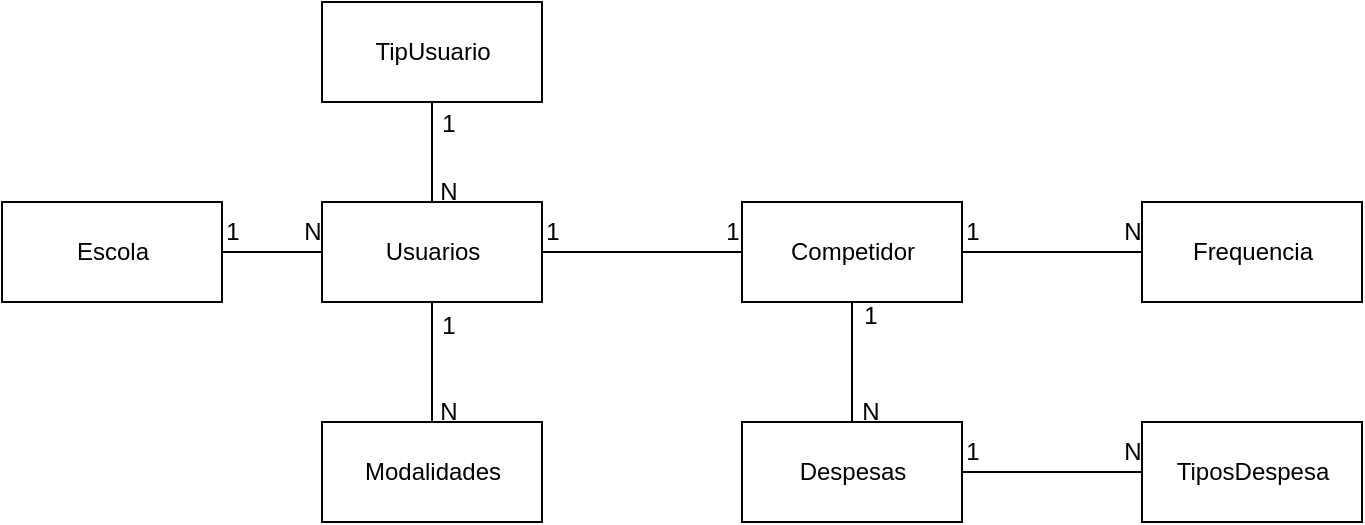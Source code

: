 <mxfile version="20.7.4" type="device" pages="2"><diagram id="bLII7hvvxipR08fRKK7y" name="Conceitual"><mxGraphModel dx="989" dy="549" grid="1" gridSize="10" guides="1" tooltips="1" connect="1" arrows="1" fold="1" page="1" pageScale="1" pageWidth="850" pageHeight="1100" math="0" shadow="0"><root><mxCell id="0"/><mxCell id="1" parent="0"/><mxCell id="UceWK-DW5S0tyLTpvMQR-9" style="edgeStyle=orthogonalEdgeStyle;rounded=0;orthogonalLoop=1;jettySize=auto;html=1;endArrow=none;endFill=0;" parent="1" source="UceWK-DW5S0tyLTpvMQR-1" target="UceWK-DW5S0tyLTpvMQR-2" edge="1"><mxGeometry relative="1" as="geometry"/></mxCell><mxCell id="UceWK-DW5S0tyLTpvMQR-10" style="edgeStyle=orthogonalEdgeStyle;rounded=0;orthogonalLoop=1;jettySize=auto;html=1;endArrow=none;endFill=0;" parent="1" source="UceWK-DW5S0tyLTpvMQR-1" target="UceWK-DW5S0tyLTpvMQR-4" edge="1"><mxGeometry relative="1" as="geometry"/></mxCell><mxCell id="P6almH5FbhjPttcoCbHP-2" style="edgeStyle=orthogonalEdgeStyle;rounded=0;orthogonalLoop=1;jettySize=auto;html=1;endArrow=none;endFill=0;" edge="1" parent="1" source="UceWK-DW5S0tyLTpvMQR-1" target="P6almH5FbhjPttcoCbHP-1"><mxGeometry relative="1" as="geometry"/></mxCell><mxCell id="UceWK-DW5S0tyLTpvMQR-1" value="Usuarios" style="html=1;" parent="1" vertex="1"><mxGeometry x="160" y="550" width="110" height="50" as="geometry"/></mxCell><mxCell id="UceWK-DW5S0tyLTpvMQR-12" style="edgeStyle=orthogonalEdgeStyle;rounded=0;orthogonalLoop=1;jettySize=auto;html=1;endArrow=none;endFill=0;" parent="1" source="UceWK-DW5S0tyLTpvMQR-2" target="UceWK-DW5S0tyLTpvMQR-6" edge="1"><mxGeometry relative="1" as="geometry"/></mxCell><mxCell id="UceWK-DW5S0tyLTpvMQR-14" style="edgeStyle=orthogonalEdgeStyle;rounded=0;orthogonalLoop=1;jettySize=auto;html=1;endArrow=none;endFill=0;" parent="1" source="UceWK-DW5S0tyLTpvMQR-2" target="UceWK-DW5S0tyLTpvMQR-5" edge="1"><mxGeometry relative="1" as="geometry"/></mxCell><mxCell id="UceWK-DW5S0tyLTpvMQR-2" value="Competidor" style="html=1;" parent="1" vertex="1"><mxGeometry x="370" y="550" width="110" height="50" as="geometry"/></mxCell><mxCell id="UceWK-DW5S0tyLTpvMQR-4" value="Modalidades" style="html=1;" parent="1" vertex="1"><mxGeometry x="160" y="660" width="110" height="50" as="geometry"/></mxCell><mxCell id="UceWK-DW5S0tyLTpvMQR-16" style="edgeStyle=orthogonalEdgeStyle;rounded=0;orthogonalLoop=1;jettySize=auto;html=1;endArrow=none;endFill=0;" parent="1" source="UceWK-DW5S0tyLTpvMQR-5" target="UceWK-DW5S0tyLTpvMQR-7" edge="1"><mxGeometry relative="1" as="geometry"/></mxCell><mxCell id="UceWK-DW5S0tyLTpvMQR-5" value="Despesas" style="html=1;" parent="1" vertex="1"><mxGeometry x="370" y="660" width="110" height="50" as="geometry"/></mxCell><mxCell id="UceWK-DW5S0tyLTpvMQR-6" value="Frequencia" style="html=1;" parent="1" vertex="1"><mxGeometry x="570" y="550" width="110" height="50" as="geometry"/></mxCell><mxCell id="UceWK-DW5S0tyLTpvMQR-7" value="TiposDespesa" style="html=1;" parent="1" vertex="1"><mxGeometry x="570" y="660" width="110" height="50" as="geometry"/></mxCell><mxCell id="UceWK-DW5S0tyLTpvMQR-23" value="1" style="text;html=1;align=center;verticalAlign=middle;resizable=0;points=[];autosize=1;strokeColor=none;fillColor=none;" parent="1" vertex="1"><mxGeometry x="208" y="597" width="30" height="30" as="geometry"/></mxCell><mxCell id="UceWK-DW5S0tyLTpvMQR-24" value="N" style="text;html=1;align=center;verticalAlign=middle;resizable=0;points=[];autosize=1;strokeColor=none;fillColor=none;" parent="1" vertex="1"><mxGeometry x="208" y="640" width="30" height="30" as="geometry"/></mxCell><mxCell id="UceWK-DW5S0tyLTpvMQR-25" value="1" style="text;html=1;align=center;verticalAlign=middle;resizable=0;points=[];autosize=1;strokeColor=none;fillColor=none;" parent="1" vertex="1"><mxGeometry x="260" y="550" width="30" height="30" as="geometry"/></mxCell><mxCell id="UceWK-DW5S0tyLTpvMQR-26" value="1" style="text;html=1;align=center;verticalAlign=middle;resizable=0;points=[];autosize=1;strokeColor=none;fillColor=none;" parent="1" vertex="1"><mxGeometry x="350" y="550" width="30" height="30" as="geometry"/></mxCell><mxCell id="UceWK-DW5S0tyLTpvMQR-27" value="1" style="text;html=1;align=center;verticalAlign=middle;resizable=0;points=[];autosize=1;strokeColor=none;fillColor=none;" parent="1" vertex="1"><mxGeometry x="470" y="550" width="30" height="30" as="geometry"/></mxCell><mxCell id="UceWK-DW5S0tyLTpvMQR-28" value="N" style="text;html=1;align=center;verticalAlign=middle;resizable=0;points=[];autosize=1;strokeColor=none;fillColor=none;" parent="1" vertex="1"><mxGeometry x="550" y="550" width="30" height="30" as="geometry"/></mxCell><mxCell id="UceWK-DW5S0tyLTpvMQR-29" value="1" style="text;html=1;align=center;verticalAlign=middle;resizable=0;points=[];autosize=1;strokeColor=none;fillColor=none;" parent="1" vertex="1"><mxGeometry x="470" y="660" width="30" height="30" as="geometry"/></mxCell><mxCell id="UceWK-DW5S0tyLTpvMQR-30" value="N" style="text;html=1;align=center;verticalAlign=middle;resizable=0;points=[];autosize=1;strokeColor=none;fillColor=none;" parent="1" vertex="1"><mxGeometry x="550" y="660" width="30" height="30" as="geometry"/></mxCell><mxCell id="UceWK-DW5S0tyLTpvMQR-31" value="1" style="text;html=1;align=center;verticalAlign=middle;resizable=0;points=[];autosize=1;strokeColor=none;fillColor=none;" parent="1" vertex="1"><mxGeometry x="419" y="592" width="30" height="30" as="geometry"/></mxCell><mxCell id="UceWK-DW5S0tyLTpvMQR-32" value="N" style="text;html=1;align=center;verticalAlign=middle;resizable=0;points=[];autosize=1;strokeColor=none;fillColor=none;" parent="1" vertex="1"><mxGeometry x="419" y="640" width="30" height="30" as="geometry"/></mxCell><mxCell id="EvhIxNFA4uN-6fB_s-4i-1" style="edgeStyle=orthogonalEdgeStyle;rounded=0;orthogonalLoop=1;jettySize=auto;html=1;endArrow=none;endFill=0;" edge="1" parent="1" source="voZrAfhMI_cOJDYpABgw-2" target="UceWK-DW5S0tyLTpvMQR-1"><mxGeometry relative="1" as="geometry"/></mxCell><mxCell id="voZrAfhMI_cOJDYpABgw-2" value="Escola" style="html=1;" parent="1" vertex="1"><mxGeometry y="550" width="110" height="50" as="geometry"/></mxCell><mxCell id="P6almH5FbhjPttcoCbHP-1" value="TipUsuario" style="html=1;" vertex="1" parent="1"><mxGeometry x="160" y="450" width="110" height="50" as="geometry"/></mxCell><mxCell id="P6almH5FbhjPttcoCbHP-3" value="1" style="text;html=1;align=center;verticalAlign=middle;resizable=0;points=[];autosize=1;strokeColor=none;fillColor=none;" vertex="1" parent="1"><mxGeometry x="208" y="496" width="30" height="30" as="geometry"/></mxCell><mxCell id="P6almH5FbhjPttcoCbHP-4" value="N" style="text;html=1;align=center;verticalAlign=middle;resizable=0;points=[];autosize=1;strokeColor=none;fillColor=none;" vertex="1" parent="1"><mxGeometry x="208" y="530" width="30" height="30" as="geometry"/></mxCell><mxCell id="EvhIxNFA4uN-6fB_s-4i-2" value="N" style="text;html=1;align=center;verticalAlign=middle;resizable=0;points=[];autosize=1;strokeColor=none;fillColor=none;" vertex="1" parent="1"><mxGeometry x="140" y="550" width="30" height="30" as="geometry"/></mxCell><mxCell id="EvhIxNFA4uN-6fB_s-4i-3" value="1" style="text;html=1;align=center;verticalAlign=middle;resizable=0;points=[];autosize=1;strokeColor=none;fillColor=none;" vertex="1" parent="1"><mxGeometry x="100" y="550" width="30" height="30" as="geometry"/></mxCell></root></mxGraphModel></diagram><diagram id="BLqcGwJ7v1cc4Twnig1m" name="Modelagem Logica"><mxGraphModel dx="1247" dy="692" grid="1" gridSize="10" guides="1" tooltips="1" connect="1" arrows="1" fold="1" page="1" pageScale="1" pageWidth="850" pageHeight="1100" math="0" shadow="0"><root><mxCell id="0"/><mxCell id="1" parent="0"/><mxCell id="YEYYbVgz9eSG4R1wKfiF-1" value="Modalidades" style="shape=table;startSize=30;container=1;collapsible=1;childLayout=tableLayout;fixedRows=1;rowLines=0;fontStyle=1;align=center;resizeLast=1;" parent="1" vertex="1"><mxGeometry x="610" y="840" width="180" height="120" as="geometry"/></mxCell><mxCell id="YEYYbVgz9eSG4R1wKfiF-2" value="" style="shape=tableRow;horizontal=0;startSize=0;swimlaneHead=0;swimlaneBody=0;fillColor=none;collapsible=0;dropTarget=0;points=[[0,0.5],[1,0.5]];portConstraint=eastwest;top=0;left=0;right=0;bottom=1;" parent="YEYYbVgz9eSG4R1wKfiF-1" vertex="1"><mxGeometry y="30" width="180" height="30" as="geometry"/></mxCell><mxCell id="YEYYbVgz9eSG4R1wKfiF-3" value="PK" style="shape=partialRectangle;connectable=0;fillColor=none;top=0;left=0;bottom=0;right=0;fontStyle=1;overflow=hidden;" parent="YEYYbVgz9eSG4R1wKfiF-2" vertex="1"><mxGeometry width="30" height="30" as="geometry"><mxRectangle width="30" height="30" as="alternateBounds"/></mxGeometry></mxCell><mxCell id="YEYYbVgz9eSG4R1wKfiF-4" value="Id" style="shape=partialRectangle;connectable=0;fillColor=none;top=0;left=0;bottom=0;right=0;align=left;spacingLeft=6;fontStyle=5;overflow=hidden;" parent="YEYYbVgz9eSG4R1wKfiF-2" vertex="1"><mxGeometry x="30" width="150" height="30" as="geometry"><mxRectangle width="150" height="30" as="alternateBounds"/></mxGeometry></mxCell><mxCell id="YEYYbVgz9eSG4R1wKfiF-5" value="" style="shape=tableRow;horizontal=0;startSize=0;swimlaneHead=0;swimlaneBody=0;fillColor=none;collapsible=0;dropTarget=0;points=[[0,0.5],[1,0.5]];portConstraint=eastwest;top=0;left=0;right=0;bottom=0;" parent="YEYYbVgz9eSG4R1wKfiF-1" vertex="1"><mxGeometry y="60" width="180" height="30" as="geometry"/></mxCell><mxCell id="YEYYbVgz9eSG4R1wKfiF-6" value="" style="shape=partialRectangle;connectable=0;fillColor=none;top=0;left=0;bottom=0;right=0;editable=1;overflow=hidden;" parent="YEYYbVgz9eSG4R1wKfiF-5" vertex="1"><mxGeometry width="30" height="30" as="geometry"><mxRectangle width="30" height="30" as="alternateBounds"/></mxGeometry></mxCell><mxCell id="YEYYbVgz9eSG4R1wKfiF-7" value="NomeModalidade" style="shape=partialRectangle;connectable=0;fillColor=none;top=0;left=0;bottom=0;right=0;align=left;spacingLeft=6;overflow=hidden;" parent="YEYYbVgz9eSG4R1wKfiF-5" vertex="1"><mxGeometry x="30" width="150" height="30" as="geometry"><mxRectangle width="150" height="30" as="alternateBounds"/></mxGeometry></mxCell><mxCell id="YEYYbVgz9eSG4R1wKfiF-8" value="" style="shape=tableRow;horizontal=0;startSize=0;swimlaneHead=0;swimlaneBody=0;fillColor=none;collapsible=0;dropTarget=0;points=[[0,0.5],[1,0.5]];portConstraint=eastwest;top=0;left=0;right=0;bottom=0;" parent="YEYYbVgz9eSG4R1wKfiF-1" vertex="1"><mxGeometry y="90" width="180" height="30" as="geometry"/></mxCell><mxCell id="YEYYbVgz9eSG4R1wKfiF-9" value="" style="shape=partialRectangle;connectable=0;fillColor=none;top=0;left=0;bottom=0;right=0;editable=1;overflow=hidden;" parent="YEYYbVgz9eSG4R1wKfiF-8" vertex="1"><mxGeometry width="30" height="30" as="geometry"><mxRectangle width="30" height="30" as="alternateBounds"/></mxGeometry></mxCell><mxCell id="YEYYbVgz9eSG4R1wKfiF-10" value="Descricao" style="shape=partialRectangle;connectable=0;fillColor=none;top=0;left=0;bottom=0;right=0;align=left;spacingLeft=6;overflow=hidden;" parent="YEYYbVgz9eSG4R1wKfiF-8" vertex="1"><mxGeometry x="30" width="150" height="30" as="geometry"><mxRectangle width="150" height="30" as="alternateBounds"/></mxGeometry></mxCell><mxCell id="v74G2yRqUtwyHjHu7hLq-1" value="Usuarios" style="shape=table;startSize=30;container=1;collapsible=1;childLayout=tableLayout;fixedRows=1;rowLines=0;fontStyle=1;align=center;resizeLast=1;" parent="1" vertex="1"><mxGeometry x="850" y="710" width="180" height="270" as="geometry"/></mxCell><mxCell id="v74G2yRqUtwyHjHu7hLq-2" value="" style="shape=tableRow;horizontal=0;startSize=0;swimlaneHead=0;swimlaneBody=0;fillColor=none;collapsible=0;dropTarget=0;points=[[0,0.5],[1,0.5]];portConstraint=eastwest;top=0;left=0;right=0;bottom=0;" parent="v74G2yRqUtwyHjHu7hLq-1" vertex="1"><mxGeometry y="30" width="180" height="30" as="geometry"/></mxCell><mxCell id="v74G2yRqUtwyHjHu7hLq-3" value="PK" style="shape=partialRectangle;connectable=0;fillColor=none;top=0;left=0;bottom=0;right=0;fontStyle=1;overflow=hidden;" parent="v74G2yRqUtwyHjHu7hLq-2" vertex="1"><mxGeometry width="60" height="30" as="geometry"><mxRectangle width="60" height="30" as="alternateBounds"/></mxGeometry></mxCell><mxCell id="v74G2yRqUtwyHjHu7hLq-4" value="Id" style="shape=partialRectangle;connectable=0;fillColor=none;top=0;left=0;bottom=0;right=0;align=left;spacingLeft=6;fontStyle=5;overflow=hidden;" parent="v74G2yRqUtwyHjHu7hLq-2" vertex="1"><mxGeometry x="60" width="120" height="30" as="geometry"><mxRectangle width="120" height="30" as="alternateBounds"/></mxGeometry></mxCell><mxCell id="NgdQjT6rAi7ufpH4A5DP-30" style="shape=tableRow;horizontal=0;startSize=0;swimlaneHead=0;swimlaneBody=0;fillColor=none;collapsible=0;dropTarget=0;points=[[0,0.5],[1,0.5]];portConstraint=eastwest;top=0;left=0;right=0;bottom=0;" vertex="1" parent="v74G2yRqUtwyHjHu7hLq-1"><mxGeometry y="60" width="180" height="30" as="geometry"/></mxCell><mxCell id="NgdQjT6rAi7ufpH4A5DP-31" value="FK" style="shape=partialRectangle;connectable=0;fillColor=none;top=0;left=0;bottom=0;right=0;fontStyle=1;overflow=hidden;" vertex="1" parent="NgdQjT6rAi7ufpH4A5DP-30"><mxGeometry width="60" height="30" as="geometry"><mxRectangle width="60" height="30" as="alternateBounds"/></mxGeometry></mxCell><mxCell id="NgdQjT6rAi7ufpH4A5DP-32" value="IdTipoUsuario" style="shape=partialRectangle;connectable=0;fillColor=none;top=0;left=0;bottom=0;right=0;align=left;spacingLeft=6;fontStyle=5;overflow=hidden;" vertex="1" parent="NgdQjT6rAi7ufpH4A5DP-30"><mxGeometry x="60" width="120" height="30" as="geometry"><mxRectangle width="120" height="30" as="alternateBounds"/></mxGeometry></mxCell><mxCell id="NgdQjT6rAi7ufpH4A5DP-34" style="shape=tableRow;horizontal=0;startSize=0;swimlaneHead=0;swimlaneBody=0;fillColor=none;collapsible=0;dropTarget=0;points=[[0,0.5],[1,0.5]];portConstraint=eastwest;top=0;left=0;right=0;bottom=0;" vertex="1" parent="v74G2yRqUtwyHjHu7hLq-1"><mxGeometry y="90" width="180" height="30" as="geometry"/></mxCell><mxCell id="NgdQjT6rAi7ufpH4A5DP-35" value="FK" style="shape=partialRectangle;connectable=0;fillColor=none;top=0;left=0;bottom=0;right=0;fontStyle=1;overflow=hidden;" vertex="1" parent="NgdQjT6rAi7ufpH4A5DP-34"><mxGeometry width="60" height="30" as="geometry"><mxRectangle width="60" height="30" as="alternateBounds"/></mxGeometry></mxCell><mxCell id="NgdQjT6rAi7ufpH4A5DP-36" value="IdEscola" style="shape=partialRectangle;connectable=0;fillColor=none;top=0;left=0;bottom=0;right=0;align=left;spacingLeft=6;fontStyle=5;overflow=hidden;" vertex="1" parent="NgdQjT6rAi7ufpH4A5DP-34"><mxGeometry x="60" width="120" height="30" as="geometry"><mxRectangle width="120" height="30" as="alternateBounds"/></mxGeometry></mxCell><mxCell id="v74G2yRqUtwyHjHu7hLq-5" value="" style="shape=tableRow;horizontal=0;startSize=0;swimlaneHead=0;swimlaneBody=0;fillColor=none;collapsible=0;dropTarget=0;points=[[0,0.5],[1,0.5]];portConstraint=eastwest;top=0;left=0;right=0;bottom=1;" parent="v74G2yRqUtwyHjHu7hLq-1" vertex="1"><mxGeometry y="120" width="180" height="30" as="geometry"/></mxCell><mxCell id="v74G2yRqUtwyHjHu7hLq-6" value="FK" style="shape=partialRectangle;connectable=0;fillColor=none;top=0;left=0;bottom=0;right=0;fontStyle=1;overflow=hidden;" parent="v74G2yRqUtwyHjHu7hLq-5" vertex="1"><mxGeometry width="60" height="30" as="geometry"><mxRectangle width="60" height="30" as="alternateBounds"/></mxGeometry></mxCell><mxCell id="v74G2yRqUtwyHjHu7hLq-7" value="IdModalidade" style="shape=partialRectangle;connectable=0;fillColor=none;top=0;left=0;bottom=0;right=0;align=left;spacingLeft=6;fontStyle=5;overflow=hidden;" parent="v74G2yRqUtwyHjHu7hLq-5" vertex="1"><mxGeometry x="60" width="120" height="30" as="geometry"><mxRectangle width="120" height="30" as="alternateBounds"/></mxGeometry></mxCell><mxCell id="v74G2yRqUtwyHjHu7hLq-8" value="" style="shape=tableRow;horizontal=0;startSize=0;swimlaneHead=0;swimlaneBody=0;fillColor=none;collapsible=0;dropTarget=0;points=[[0,0.5],[1,0.5]];portConstraint=eastwest;top=0;left=0;right=0;bottom=0;" parent="v74G2yRqUtwyHjHu7hLq-1" vertex="1"><mxGeometry y="150" width="180" height="30" as="geometry"/></mxCell><mxCell id="v74G2yRqUtwyHjHu7hLq-9" value="" style="shape=partialRectangle;connectable=0;fillColor=none;top=0;left=0;bottom=0;right=0;editable=1;overflow=hidden;" parent="v74G2yRqUtwyHjHu7hLq-8" vertex="1"><mxGeometry width="60" height="30" as="geometry"><mxRectangle width="60" height="30" as="alternateBounds"/></mxGeometry></mxCell><mxCell id="v74G2yRqUtwyHjHu7hLq-10" value="Nome" style="shape=partialRectangle;connectable=0;fillColor=none;top=0;left=0;bottom=0;right=0;align=left;spacingLeft=6;overflow=hidden;" parent="v74G2yRqUtwyHjHu7hLq-8" vertex="1"><mxGeometry x="60" width="120" height="30" as="geometry"><mxRectangle width="120" height="30" as="alternateBounds"/></mxGeometry></mxCell><mxCell id="YXRZubXKteCF3ZdTi1Kg-4" style="shape=tableRow;horizontal=0;startSize=0;swimlaneHead=0;swimlaneBody=0;fillColor=none;collapsible=0;dropTarget=0;points=[[0,0.5],[1,0.5]];portConstraint=eastwest;top=0;left=0;right=0;bottom=0;" parent="v74G2yRqUtwyHjHu7hLq-1" vertex="1"><mxGeometry y="180" width="180" height="30" as="geometry"/></mxCell><mxCell id="YXRZubXKteCF3ZdTi1Kg-5" style="shape=partialRectangle;connectable=0;fillColor=none;top=0;left=0;bottom=0;right=0;editable=1;overflow=hidden;" parent="YXRZubXKteCF3ZdTi1Kg-4" vertex="1"><mxGeometry width="60" height="30" as="geometry"><mxRectangle width="60" height="30" as="alternateBounds"/></mxGeometry></mxCell><mxCell id="YXRZubXKteCF3ZdTi1Kg-6" value="CPF" style="shape=partialRectangle;connectable=0;fillColor=none;top=0;left=0;bottom=0;right=0;align=left;spacingLeft=6;overflow=hidden;" parent="YXRZubXKteCF3ZdTi1Kg-4" vertex="1"><mxGeometry x="60" width="120" height="30" as="geometry"><mxRectangle width="120" height="30" as="alternateBounds"/></mxGeometry></mxCell><mxCell id="YXRZubXKteCF3ZdTi1Kg-10" style="shape=tableRow;horizontal=0;startSize=0;swimlaneHead=0;swimlaneBody=0;fillColor=none;collapsible=0;dropTarget=0;points=[[0,0.5],[1,0.5]];portConstraint=eastwest;top=0;left=0;right=0;bottom=0;" parent="v74G2yRqUtwyHjHu7hLq-1" vertex="1"><mxGeometry y="210" width="180" height="30" as="geometry"/></mxCell><mxCell id="YXRZubXKteCF3ZdTi1Kg-11" style="shape=partialRectangle;connectable=0;fillColor=none;top=0;left=0;bottom=0;right=0;editable=1;overflow=hidden;" parent="YXRZubXKteCF3ZdTi1Kg-10" vertex="1"><mxGeometry width="60" height="30" as="geometry"><mxRectangle width="60" height="30" as="alternateBounds"/></mxGeometry></mxCell><mxCell id="YXRZubXKteCF3ZdTi1Kg-12" value="Email " style="shape=partialRectangle;connectable=0;fillColor=none;top=0;left=0;bottom=0;right=0;align=left;spacingLeft=6;overflow=hidden;" parent="YXRZubXKteCF3ZdTi1Kg-10" vertex="1"><mxGeometry x="60" width="120" height="30" as="geometry"><mxRectangle width="120" height="30" as="alternateBounds"/></mxGeometry></mxCell><mxCell id="YXRZubXKteCF3ZdTi1Kg-7" style="shape=tableRow;horizontal=0;startSize=0;swimlaneHead=0;swimlaneBody=0;fillColor=none;collapsible=0;dropTarget=0;points=[[0,0.5],[1,0.5]];portConstraint=eastwest;top=0;left=0;right=0;bottom=0;" parent="v74G2yRqUtwyHjHu7hLq-1" vertex="1"><mxGeometry y="240" width="180" height="30" as="geometry"/></mxCell><mxCell id="YXRZubXKteCF3ZdTi1Kg-8" style="shape=partialRectangle;connectable=0;fillColor=none;top=0;left=0;bottom=0;right=0;editable=1;overflow=hidden;" parent="YXRZubXKteCF3ZdTi1Kg-7" vertex="1"><mxGeometry width="60" height="30" as="geometry"><mxRectangle width="60" height="30" as="alternateBounds"/></mxGeometry></mxCell><mxCell id="YXRZubXKteCF3ZdTi1Kg-9" value="Senha" style="shape=partialRectangle;connectable=0;fillColor=none;top=0;left=0;bottom=0;right=0;align=left;spacingLeft=6;overflow=hidden;" parent="YXRZubXKteCF3ZdTi1Kg-7" vertex="1"><mxGeometry x="60" width="120" height="30" as="geometry"><mxRectangle width="120" height="30" as="alternateBounds"/></mxGeometry></mxCell><mxCell id="tZC4H7W32pxHDw2xJ_In-1" value="Escola" style="shape=table;startSize=30;container=1;collapsible=1;childLayout=tableLayout;fixedRows=1;rowLines=0;fontStyle=1;align=center;resizeLast=1;" parent="1" vertex="1"><mxGeometry x="610" y="570" width="180" height="150" as="geometry"/></mxCell><mxCell id="tZC4H7W32pxHDw2xJ_In-2" value="" style="shape=tableRow;horizontal=0;startSize=0;swimlaneHead=0;swimlaneBody=0;fillColor=none;collapsible=0;dropTarget=0;points=[[0,0.5],[1,0.5]];portConstraint=eastwest;top=0;left=0;right=0;bottom=1;" parent="tZC4H7W32pxHDw2xJ_In-1" vertex="1"><mxGeometry y="30" width="180" height="30" as="geometry"/></mxCell><mxCell id="tZC4H7W32pxHDw2xJ_In-3" value="PK" style="shape=partialRectangle;connectable=0;fillColor=none;top=0;left=0;bottom=0;right=0;fontStyle=1;overflow=hidden;" parent="tZC4H7W32pxHDw2xJ_In-2" vertex="1"><mxGeometry width="30" height="30" as="geometry"><mxRectangle width="30" height="30" as="alternateBounds"/></mxGeometry></mxCell><mxCell id="tZC4H7W32pxHDw2xJ_In-4" value="Id" style="shape=partialRectangle;connectable=0;fillColor=none;top=0;left=0;bottom=0;right=0;align=left;spacingLeft=6;fontStyle=5;overflow=hidden;" parent="tZC4H7W32pxHDw2xJ_In-2" vertex="1"><mxGeometry x="30" width="150" height="30" as="geometry"><mxRectangle width="150" height="30" as="alternateBounds"/></mxGeometry></mxCell><mxCell id="tZC4H7W32pxHDw2xJ_In-5" value="" style="shape=tableRow;horizontal=0;startSize=0;swimlaneHead=0;swimlaneBody=0;fillColor=none;collapsible=0;dropTarget=0;points=[[0,0.5],[1,0.5]];portConstraint=eastwest;top=0;left=0;right=0;bottom=0;" parent="tZC4H7W32pxHDw2xJ_In-1" vertex="1"><mxGeometry y="60" width="180" height="30" as="geometry"/></mxCell><mxCell id="tZC4H7W32pxHDw2xJ_In-6" value="" style="shape=partialRectangle;connectable=0;fillColor=none;top=0;left=0;bottom=0;right=0;editable=1;overflow=hidden;" parent="tZC4H7W32pxHDw2xJ_In-5" vertex="1"><mxGeometry width="30" height="30" as="geometry"><mxRectangle width="30" height="30" as="alternateBounds"/></mxGeometry></mxCell><mxCell id="tZC4H7W32pxHDw2xJ_In-7" value="Latitude" style="shape=partialRectangle;connectable=0;fillColor=none;top=0;left=0;bottom=0;right=0;align=left;spacingLeft=6;overflow=hidden;" parent="tZC4H7W32pxHDw2xJ_In-5" vertex="1"><mxGeometry x="30" width="150" height="30" as="geometry"><mxRectangle width="150" height="30" as="alternateBounds"/></mxGeometry></mxCell><mxCell id="tZC4H7W32pxHDw2xJ_In-8" value="" style="shape=tableRow;horizontal=0;startSize=0;swimlaneHead=0;swimlaneBody=0;fillColor=none;collapsible=0;dropTarget=0;points=[[0,0.5],[1,0.5]];portConstraint=eastwest;top=0;left=0;right=0;bottom=0;" parent="tZC4H7W32pxHDw2xJ_In-1" vertex="1"><mxGeometry y="90" width="180" height="30" as="geometry"/></mxCell><mxCell id="tZC4H7W32pxHDw2xJ_In-9" value="" style="shape=partialRectangle;connectable=0;fillColor=none;top=0;left=0;bottom=0;right=0;editable=1;overflow=hidden;" parent="tZC4H7W32pxHDw2xJ_In-8" vertex="1"><mxGeometry width="30" height="30" as="geometry"><mxRectangle width="30" height="30" as="alternateBounds"/></mxGeometry></mxCell><mxCell id="tZC4H7W32pxHDw2xJ_In-10" value="Longitude" style="shape=partialRectangle;connectable=0;fillColor=none;top=0;left=0;bottom=0;right=0;align=left;spacingLeft=6;overflow=hidden;" parent="tZC4H7W32pxHDw2xJ_In-8" vertex="1"><mxGeometry x="30" width="150" height="30" as="geometry"><mxRectangle width="150" height="30" as="alternateBounds"/></mxGeometry></mxCell><mxCell id="tZC4H7W32pxHDw2xJ_In-11" value="" style="shape=tableRow;horizontal=0;startSize=0;swimlaneHead=0;swimlaneBody=0;fillColor=none;collapsible=0;dropTarget=0;points=[[0,0.5],[1,0.5]];portConstraint=eastwest;top=0;left=0;right=0;bottom=0;" parent="tZC4H7W32pxHDw2xJ_In-1" vertex="1"><mxGeometry y="120" width="180" height="30" as="geometry"/></mxCell><mxCell id="tZC4H7W32pxHDw2xJ_In-12" value="" style="shape=partialRectangle;connectable=0;fillColor=none;top=0;left=0;bottom=0;right=0;editable=1;overflow=hidden;" parent="tZC4H7W32pxHDw2xJ_In-11" vertex="1"><mxGeometry width="30" height="30" as="geometry"><mxRectangle width="30" height="30" as="alternateBounds"/></mxGeometry></mxCell><mxCell id="tZC4H7W32pxHDw2xJ_In-13" value="Numero" style="shape=partialRectangle;connectable=0;fillColor=none;top=0;left=0;bottom=0;right=0;align=left;spacingLeft=6;overflow=hidden;" parent="tZC4H7W32pxHDw2xJ_In-11" vertex="1"><mxGeometry x="30" width="150" height="30" as="geometry"><mxRectangle width="150" height="30" as="alternateBounds"/></mxGeometry></mxCell><mxCell id="CFGXFXtTNMdTqf_p8SXw-1" value="Despesas" style="shape=table;startSize=30;container=1;collapsible=1;childLayout=tableLayout;fixedRows=1;rowLines=0;fontStyle=1;align=center;resizeLast=1;" parent="1" vertex="1"><mxGeometry x="920" y="480" width="180" height="180" as="geometry"/></mxCell><mxCell id="CFGXFXtTNMdTqf_p8SXw-2" value="" style="shape=tableRow;horizontal=0;startSize=0;swimlaneHead=0;swimlaneBody=0;fillColor=none;collapsible=0;dropTarget=0;points=[[0,0.5],[1,0.5]];portConstraint=eastwest;top=0;left=0;right=0;bottom=0;" parent="CFGXFXtTNMdTqf_p8SXw-1" vertex="1"><mxGeometry y="30" width="180" height="30" as="geometry"/></mxCell><mxCell id="CFGXFXtTNMdTqf_p8SXw-3" value="PK" style="shape=partialRectangle;connectable=0;fillColor=none;top=0;left=0;bottom=0;right=0;fontStyle=1;overflow=hidden;" parent="CFGXFXtTNMdTqf_p8SXw-2" vertex="1"><mxGeometry width="60" height="30" as="geometry"><mxRectangle width="60" height="30" as="alternateBounds"/></mxGeometry></mxCell><mxCell id="CFGXFXtTNMdTqf_p8SXw-4" value="Id" style="shape=partialRectangle;connectable=0;fillColor=none;top=0;left=0;bottom=0;right=0;align=left;spacingLeft=6;fontStyle=5;overflow=hidden;" parent="CFGXFXtTNMdTqf_p8SXw-2" vertex="1"><mxGeometry x="60" width="120" height="30" as="geometry"><mxRectangle width="120" height="30" as="alternateBounds"/></mxGeometry></mxCell><mxCell id="2p4rznPq2fGp0NdNvsw3-1" style="shape=tableRow;horizontal=0;startSize=0;swimlaneHead=0;swimlaneBody=0;fillColor=none;collapsible=0;dropTarget=0;points=[[0,0.5],[1,0.5]];portConstraint=eastwest;top=0;left=0;right=0;bottom=0;" parent="CFGXFXtTNMdTqf_p8SXw-1" vertex="1"><mxGeometry y="60" width="180" height="30" as="geometry"/></mxCell><mxCell id="2p4rznPq2fGp0NdNvsw3-2" value="&#10;FK" style="shape=partialRectangle;connectable=0;fillColor=none;top=0;left=0;bottom=0;right=0;fontStyle=1;overflow=hidden;" parent="2p4rznPq2fGp0NdNvsw3-1" vertex="1"><mxGeometry width="60" height="30" as="geometry"><mxRectangle width="60" height="30" as="alternateBounds"/></mxGeometry></mxCell><mxCell id="2p4rznPq2fGp0NdNvsw3-3" value="IdTipoDespesa" style="shape=partialRectangle;connectable=0;fillColor=none;top=0;left=0;bottom=0;right=0;align=left;spacingLeft=6;fontStyle=5;overflow=hidden;" parent="2p4rznPq2fGp0NdNvsw3-1" vertex="1"><mxGeometry x="60" width="120" height="30" as="geometry"><mxRectangle width="120" height="30" as="alternateBounds"/></mxGeometry></mxCell><mxCell id="CFGXFXtTNMdTqf_p8SXw-5" value="" style="shape=tableRow;horizontal=0;startSize=0;swimlaneHead=0;swimlaneBody=0;fillColor=none;collapsible=0;dropTarget=0;points=[[0,0.5],[1,0.5]];portConstraint=eastwest;top=0;left=0;right=0;bottom=1;" parent="CFGXFXtTNMdTqf_p8SXw-1" vertex="1"><mxGeometry y="90" width="180" height="30" as="geometry"/></mxCell><mxCell id="CFGXFXtTNMdTqf_p8SXw-6" value="FK" style="shape=partialRectangle;connectable=0;fillColor=none;top=0;left=0;bottom=0;right=0;fontStyle=1;overflow=hidden;" parent="CFGXFXtTNMdTqf_p8SXw-5" vertex="1"><mxGeometry width="60" height="30" as="geometry"><mxRectangle width="60" height="30" as="alternateBounds"/></mxGeometry></mxCell><mxCell id="CFGXFXtTNMdTqf_p8SXw-7" value="IdCompetidor" style="shape=partialRectangle;connectable=0;fillColor=none;top=0;left=0;bottom=0;right=0;align=left;spacingLeft=6;fontStyle=5;overflow=hidden;" parent="CFGXFXtTNMdTqf_p8SXw-5" vertex="1"><mxGeometry x="60" width="120" height="30" as="geometry"><mxRectangle width="120" height="30" as="alternateBounds"/></mxGeometry></mxCell><mxCell id="CFGXFXtTNMdTqf_p8SXw-8" value="" style="shape=tableRow;horizontal=0;startSize=0;swimlaneHead=0;swimlaneBody=0;fillColor=none;collapsible=0;dropTarget=0;points=[[0,0.5],[1,0.5]];portConstraint=eastwest;top=0;left=0;right=0;bottom=0;" parent="CFGXFXtTNMdTqf_p8SXw-1" vertex="1"><mxGeometry y="120" width="180" height="30" as="geometry"/></mxCell><mxCell id="CFGXFXtTNMdTqf_p8SXw-9" value="" style="shape=partialRectangle;connectable=0;fillColor=none;top=0;left=0;bottom=0;right=0;editable=1;overflow=hidden;" parent="CFGXFXtTNMdTqf_p8SXw-8" vertex="1"><mxGeometry width="60" height="30" as="geometry"><mxRectangle width="60" height="30" as="alternateBounds"/></mxGeometry></mxCell><mxCell id="CFGXFXtTNMdTqf_p8SXw-10" value="Valor" style="shape=partialRectangle;connectable=0;fillColor=none;top=0;left=0;bottom=0;right=0;align=left;spacingLeft=6;overflow=hidden;" parent="CFGXFXtTNMdTqf_p8SXw-8" vertex="1"><mxGeometry x="60" width="120" height="30" as="geometry"><mxRectangle width="120" height="30" as="alternateBounds"/></mxGeometry></mxCell><mxCell id="CFGXFXtTNMdTqf_p8SXw-11" value="" style="shape=tableRow;horizontal=0;startSize=0;swimlaneHead=0;swimlaneBody=0;fillColor=none;collapsible=0;dropTarget=0;points=[[0,0.5],[1,0.5]];portConstraint=eastwest;top=0;left=0;right=0;bottom=0;" parent="CFGXFXtTNMdTqf_p8SXw-1" vertex="1"><mxGeometry y="150" width="180" height="30" as="geometry"/></mxCell><mxCell id="CFGXFXtTNMdTqf_p8SXw-12" value="" style="shape=partialRectangle;connectable=0;fillColor=none;top=0;left=0;bottom=0;right=0;editable=1;overflow=hidden;" parent="CFGXFXtTNMdTqf_p8SXw-11" vertex="1"><mxGeometry width="60" height="30" as="geometry"><mxRectangle width="60" height="30" as="alternateBounds"/></mxGeometry></mxCell><mxCell id="CFGXFXtTNMdTqf_p8SXw-13" value="Data" style="shape=partialRectangle;connectable=0;fillColor=none;top=0;left=0;bottom=0;right=0;align=left;spacingLeft=6;overflow=hidden;" parent="CFGXFXtTNMdTqf_p8SXw-11" vertex="1"><mxGeometry x="60" width="120" height="30" as="geometry"><mxRectangle width="120" height="30" as="alternateBounds"/></mxGeometry></mxCell><mxCell id="WBkZrjo-zelRBKcs3kIi-1" value="Frequencia" style="shape=table;startSize=30;container=1;collapsible=1;childLayout=tableLayout;fixedRows=1;rowLines=0;fontStyle=1;align=center;resizeLast=1;" parent="1" vertex="1"><mxGeometry x="1400" y="620" width="180" height="180" as="geometry"/></mxCell><mxCell id="WBkZrjo-zelRBKcs3kIi-2" value="" style="shape=tableRow;horizontal=0;startSize=0;swimlaneHead=0;swimlaneBody=0;fillColor=none;collapsible=0;dropTarget=0;points=[[0,0.5],[1,0.5]];portConstraint=eastwest;top=0;left=0;right=0;bottom=0;" parent="WBkZrjo-zelRBKcs3kIi-1" vertex="1"><mxGeometry y="30" width="180" height="30" as="geometry"/></mxCell><mxCell id="WBkZrjo-zelRBKcs3kIi-3" value="PK" style="shape=partialRectangle;connectable=0;fillColor=none;top=0;left=0;bottom=0;right=0;fontStyle=1;overflow=hidden;" parent="WBkZrjo-zelRBKcs3kIi-2" vertex="1"><mxGeometry width="60" height="30" as="geometry"><mxRectangle width="60" height="30" as="alternateBounds"/></mxGeometry></mxCell><mxCell id="WBkZrjo-zelRBKcs3kIi-4" value="Id" style="shape=partialRectangle;connectable=0;fillColor=none;top=0;left=0;bottom=0;right=0;align=left;spacingLeft=6;fontStyle=5;overflow=hidden;" parent="WBkZrjo-zelRBKcs3kIi-2" vertex="1"><mxGeometry x="60" width="120" height="30" as="geometry"><mxRectangle width="120" height="30" as="alternateBounds"/></mxGeometry></mxCell><mxCell id="WBkZrjo-zelRBKcs3kIi-5" value="" style="shape=tableRow;horizontal=0;startSize=0;swimlaneHead=0;swimlaneBody=0;fillColor=none;collapsible=0;dropTarget=0;points=[[0,0.5],[1,0.5]];portConstraint=eastwest;top=0;left=0;right=0;bottom=1;" parent="WBkZrjo-zelRBKcs3kIi-1" vertex="1"><mxGeometry y="60" width="180" height="30" as="geometry"/></mxCell><mxCell id="WBkZrjo-zelRBKcs3kIi-6" value="FK" style="shape=partialRectangle;connectable=0;fillColor=none;top=0;left=0;bottom=0;right=0;fontStyle=1;overflow=hidden;" parent="WBkZrjo-zelRBKcs3kIi-5" vertex="1"><mxGeometry width="60" height="30" as="geometry"><mxRectangle width="60" height="30" as="alternateBounds"/></mxGeometry></mxCell><mxCell id="WBkZrjo-zelRBKcs3kIi-7" value="IdCompetidor" style="shape=partialRectangle;connectable=0;fillColor=none;top=0;left=0;bottom=0;right=0;align=left;spacingLeft=6;fontStyle=5;overflow=hidden;" parent="WBkZrjo-zelRBKcs3kIi-5" vertex="1"><mxGeometry x="60" width="120" height="30" as="geometry"><mxRectangle width="120" height="30" as="alternateBounds"/></mxGeometry></mxCell><mxCell id="WBkZrjo-zelRBKcs3kIi-8" value="" style="shape=tableRow;horizontal=0;startSize=0;swimlaneHead=0;swimlaneBody=0;fillColor=none;collapsible=0;dropTarget=0;points=[[0,0.5],[1,0.5]];portConstraint=eastwest;top=0;left=0;right=0;bottom=0;" parent="WBkZrjo-zelRBKcs3kIi-1" vertex="1"><mxGeometry y="90" width="180" height="30" as="geometry"/></mxCell><mxCell id="WBkZrjo-zelRBKcs3kIi-9" value="" style="shape=partialRectangle;connectable=0;fillColor=none;top=0;left=0;bottom=0;right=0;editable=1;overflow=hidden;" parent="WBkZrjo-zelRBKcs3kIi-8" vertex="1"><mxGeometry width="60" height="30" as="geometry"><mxRectangle width="60" height="30" as="alternateBounds"/></mxGeometry></mxCell><mxCell id="WBkZrjo-zelRBKcs3kIi-10" value="HoraEntrada" style="shape=partialRectangle;connectable=0;fillColor=none;top=0;left=0;bottom=0;right=0;align=left;spacingLeft=6;overflow=hidden;" parent="WBkZrjo-zelRBKcs3kIi-8" vertex="1"><mxGeometry x="60" width="120" height="30" as="geometry"><mxRectangle width="120" height="30" as="alternateBounds"/></mxGeometry></mxCell><mxCell id="oNUpBOpySpbJU7lc3Bue-1" style="shape=tableRow;horizontal=0;startSize=0;swimlaneHead=0;swimlaneBody=0;fillColor=none;collapsible=0;dropTarget=0;points=[[0,0.5],[1,0.5]];portConstraint=eastwest;top=0;left=0;right=0;bottom=0;" vertex="1" parent="WBkZrjo-zelRBKcs3kIi-1"><mxGeometry y="120" width="180" height="30" as="geometry"/></mxCell><mxCell id="oNUpBOpySpbJU7lc3Bue-2" style="shape=partialRectangle;connectable=0;fillColor=none;top=0;left=0;bottom=0;right=0;editable=1;overflow=hidden;" vertex="1" parent="oNUpBOpySpbJU7lc3Bue-1"><mxGeometry width="60" height="30" as="geometry"><mxRectangle width="60" height="30" as="alternateBounds"/></mxGeometry></mxCell><mxCell id="oNUpBOpySpbJU7lc3Bue-3" value="HoraSaida" style="shape=partialRectangle;connectable=0;fillColor=none;top=0;left=0;bottom=0;right=0;align=left;spacingLeft=6;overflow=hidden;" vertex="1" parent="oNUpBOpySpbJU7lc3Bue-1"><mxGeometry x="60" width="120" height="30" as="geometry"><mxRectangle width="120" height="30" as="alternateBounds"/></mxGeometry></mxCell><mxCell id="WBkZrjo-zelRBKcs3kIi-11" value="" style="shape=tableRow;horizontal=0;startSize=0;swimlaneHead=0;swimlaneBody=0;fillColor=none;collapsible=0;dropTarget=0;points=[[0,0.5],[1,0.5]];portConstraint=eastwest;top=0;left=0;right=0;bottom=0;" parent="WBkZrjo-zelRBKcs3kIi-1" vertex="1"><mxGeometry y="150" width="180" height="30" as="geometry"/></mxCell><mxCell id="WBkZrjo-zelRBKcs3kIi-12" value="" style="shape=partialRectangle;connectable=0;fillColor=none;top=0;left=0;bottom=0;right=0;editable=1;overflow=hidden;" parent="WBkZrjo-zelRBKcs3kIi-11" vertex="1"><mxGeometry width="60" height="30" as="geometry"><mxRectangle width="60" height="30" as="alternateBounds"/></mxGeometry></mxCell><mxCell id="WBkZrjo-zelRBKcs3kIi-13" value="Justificativa" style="shape=partialRectangle;connectable=0;fillColor=none;top=0;left=0;bottom=0;right=0;align=left;spacingLeft=6;overflow=hidden;" parent="WBkZrjo-zelRBKcs3kIi-11" vertex="1"><mxGeometry x="60" width="120" height="30" as="geometry"><mxRectangle width="120" height="30" as="alternateBounds"/></mxGeometry></mxCell><mxCell id="kAVLJRQTGeK7VN5zELCE-1" value="Competidor" style="shape=table;startSize=30;container=1;collapsible=1;childLayout=tableLayout;fixedRows=1;rowLines=0;fontStyle=1;align=center;resizeLast=1;" parent="1" vertex="1"><mxGeometry x="1160" y="615" width="180" height="180" as="geometry"/></mxCell><mxCell id="kAVLJRQTGeK7VN5zELCE-2" value="" style="shape=tableRow;horizontal=0;startSize=0;swimlaneHead=0;swimlaneBody=0;fillColor=none;collapsible=0;dropTarget=0;points=[[0,0.5],[1,0.5]];portConstraint=eastwest;top=0;left=0;right=0;bottom=0;" parent="kAVLJRQTGeK7VN5zELCE-1" vertex="1"><mxGeometry y="30" width="180" height="30" as="geometry"/></mxCell><mxCell id="kAVLJRQTGeK7VN5zELCE-3" value="PK" style="shape=partialRectangle;connectable=0;fillColor=none;top=0;left=0;bottom=0;right=0;fontStyle=1;overflow=hidden;" parent="kAVLJRQTGeK7VN5zELCE-2" vertex="1"><mxGeometry width="60" height="30" as="geometry"><mxRectangle width="60" height="30" as="alternateBounds"/></mxGeometry></mxCell><mxCell id="kAVLJRQTGeK7VN5zELCE-4" value="Id" style="shape=partialRectangle;connectable=0;fillColor=none;top=0;left=0;bottom=0;right=0;align=left;spacingLeft=6;fontStyle=5;overflow=hidden;" parent="kAVLJRQTGeK7VN5zELCE-2" vertex="1"><mxGeometry x="60" width="120" height="30" as="geometry"><mxRectangle width="120" height="30" as="alternateBounds"/></mxGeometry></mxCell><mxCell id="kAVLJRQTGeK7VN5zELCE-5" value="" style="shape=tableRow;horizontal=0;startSize=0;swimlaneHead=0;swimlaneBody=0;fillColor=none;collapsible=0;dropTarget=0;points=[[0,0.5],[1,0.5]];portConstraint=eastwest;top=0;left=0;right=0;bottom=1;" parent="kAVLJRQTGeK7VN5zELCE-1" vertex="1"><mxGeometry y="60" width="180" height="30" as="geometry"/></mxCell><mxCell id="kAVLJRQTGeK7VN5zELCE-6" value="FK" style="shape=partialRectangle;connectable=0;fillColor=none;top=0;left=0;bottom=0;right=0;fontStyle=1;overflow=hidden;" parent="kAVLJRQTGeK7VN5zELCE-5" vertex="1"><mxGeometry width="60" height="30" as="geometry"><mxRectangle width="60" height="30" as="alternateBounds"/></mxGeometry></mxCell><mxCell id="kAVLJRQTGeK7VN5zELCE-7" value="IdUsuario" style="shape=partialRectangle;connectable=0;fillColor=none;top=0;left=0;bottom=0;right=0;align=left;spacingLeft=6;fontStyle=5;overflow=hidden;" parent="kAVLJRQTGeK7VN5zELCE-5" vertex="1"><mxGeometry x="60" width="120" height="30" as="geometry"><mxRectangle width="120" height="30" as="alternateBounds"/></mxGeometry></mxCell><mxCell id="kAVLJRQTGeK7VN5zELCE-8" value="" style="shape=tableRow;horizontal=0;startSize=0;swimlaneHead=0;swimlaneBody=0;fillColor=none;collapsible=0;dropTarget=0;points=[[0,0.5],[1,0.5]];portConstraint=eastwest;top=0;left=0;right=0;bottom=0;" parent="kAVLJRQTGeK7VN5zELCE-1" vertex="1"><mxGeometry y="90" width="180" height="30" as="geometry"/></mxCell><mxCell id="kAVLJRQTGeK7VN5zELCE-9" value="" style="shape=partialRectangle;connectable=0;fillColor=none;top=0;left=0;bottom=0;right=0;editable=1;overflow=hidden;" parent="kAVLJRQTGeK7VN5zELCE-8" vertex="1"><mxGeometry width="60" height="30" as="geometry"><mxRectangle width="60" height="30" as="alternateBounds"/></mxGeometry></mxCell><mxCell id="kAVLJRQTGeK7VN5zELCE-10" value="Foto" style="shape=partialRectangle;connectable=0;fillColor=none;top=0;left=0;bottom=0;right=0;align=left;spacingLeft=6;overflow=hidden;" parent="kAVLJRQTGeK7VN5zELCE-8" vertex="1"><mxGeometry x="60" width="120" height="30" as="geometry"><mxRectangle width="120" height="30" as="alternateBounds"/></mxGeometry></mxCell><mxCell id="kAVLJRQTGeK7VN5zELCE-11" value="" style="shape=tableRow;horizontal=0;startSize=0;swimlaneHead=0;swimlaneBody=0;fillColor=none;collapsible=0;dropTarget=0;points=[[0,0.5],[1,0.5]];portConstraint=eastwest;top=0;left=0;right=0;bottom=0;" parent="kAVLJRQTGeK7VN5zELCE-1" vertex="1"><mxGeometry y="120" width="180" height="30" as="geometry"/></mxCell><mxCell id="kAVLJRQTGeK7VN5zELCE-12" value="" style="shape=partialRectangle;connectable=0;fillColor=none;top=0;left=0;bottom=0;right=0;editable=1;overflow=hidden;" parent="kAVLJRQTGeK7VN5zELCE-11" vertex="1"><mxGeometry width="60" height="30" as="geometry"><mxRectangle width="60" height="30" as="alternateBounds"/></mxGeometry></mxCell><mxCell id="kAVLJRQTGeK7VN5zELCE-13" value="Descricao" style="shape=partialRectangle;connectable=0;fillColor=none;top=0;left=0;bottom=0;right=0;align=left;spacingLeft=6;overflow=hidden;" parent="kAVLJRQTGeK7VN5zELCE-11" vertex="1"><mxGeometry x="60" width="120" height="30" as="geometry"><mxRectangle width="120" height="30" as="alternateBounds"/></mxGeometry></mxCell><mxCell id="x_aZ-5-27-Da3NV7TBtk-7" style="shape=tableRow;horizontal=0;startSize=0;swimlaneHead=0;swimlaneBody=0;fillColor=none;collapsible=0;dropTarget=0;points=[[0,0.5],[1,0.5]];portConstraint=eastwest;top=0;left=0;right=0;bottom=0;" parent="kAVLJRQTGeK7VN5zELCE-1" vertex="1"><mxGeometry y="150" width="180" height="30" as="geometry"/></mxCell><mxCell id="x_aZ-5-27-Da3NV7TBtk-8" style="shape=partialRectangle;connectable=0;fillColor=none;top=0;left=0;bottom=0;right=0;editable=1;overflow=hidden;" parent="x_aZ-5-27-Da3NV7TBtk-7" vertex="1"><mxGeometry width="60" height="30" as="geometry"><mxRectangle width="60" height="30" as="alternateBounds"/></mxGeometry></mxCell><mxCell id="x_aZ-5-27-Da3NV7TBtk-9" value="Nascimento" style="shape=partialRectangle;connectable=0;fillColor=none;top=0;left=0;bottom=0;right=0;align=left;spacingLeft=6;overflow=hidden;" parent="x_aZ-5-27-Da3NV7TBtk-7" vertex="1"><mxGeometry x="60" width="120" height="30" as="geometry"><mxRectangle width="120" height="30" as="alternateBounds"/></mxGeometry></mxCell><mxCell id="kAVLJRQTGeK7VN5zELCE-14" value="" style="edgeStyle=entityRelationEdgeStyle;fontSize=12;html=1;endArrow=ERmandOne;startArrow=ERmandOne;rounded=0;" parent="1" source="v74G2yRqUtwyHjHu7hLq-2" target="kAVLJRQTGeK7VN5zELCE-5" edge="1"><mxGeometry width="100" height="100" relative="1" as="geometry"><mxPoint x="370" y="750" as="sourcePoint"/><mxPoint x="470" y="650" as="targetPoint"/></mxGeometry></mxCell><mxCell id="KXkfNa5VgT61azQMtaCU-1" value="" style="edgeStyle=entityRelationEdgeStyle;fontSize=12;html=1;endArrow=ERoneToMany;rounded=0;" parent="1" source="tz_Jplfvbvtfzoiz33nw-2" target="2p4rznPq2fGp0NdNvsw3-1" edge="1"><mxGeometry width="100" height="100" relative="1" as="geometry"><mxPoint x="810" y="835" as="sourcePoint"/><mxPoint x="910" y="735" as="targetPoint"/></mxGeometry></mxCell><mxCell id="KXkfNa5VgT61azQMtaCU-2" value="" style="edgeStyle=entityRelationEdgeStyle;fontSize=12;html=1;endArrow=ERoneToMany;rounded=0;" parent="1" source="CFGXFXtTNMdTqf_p8SXw-5" target="kAVLJRQTGeK7VN5zELCE-2" edge="1"><mxGeometry x="1" y="-103" width="100" height="100" relative="1" as="geometry"><mxPoint x="1010" y="900" as="sourcePoint"/><mxPoint x="1110" y="800" as="targetPoint"/><mxPoint x="90" y="-53" as="offset"/></mxGeometry></mxCell><mxCell id="tz_Jplfvbvtfzoiz33nw-1" value="TipoDespesa" style="shape=table;startSize=30;container=1;collapsible=1;childLayout=tableLayout;fixedRows=1;rowLines=0;fontStyle=1;align=center;resizeLast=1;" parent="1" vertex="1"><mxGeometry x="1150" y="480" width="180" height="90" as="geometry"/></mxCell><mxCell id="tz_Jplfvbvtfzoiz33nw-2" value="" style="shape=tableRow;horizontal=0;startSize=0;swimlaneHead=0;swimlaneBody=0;fillColor=none;collapsible=0;dropTarget=0;points=[[0,0.5],[1,0.5]];portConstraint=eastwest;top=0;left=0;right=0;bottom=1;" parent="tz_Jplfvbvtfzoiz33nw-1" vertex="1"><mxGeometry y="30" width="180" height="30" as="geometry"/></mxCell><mxCell id="tz_Jplfvbvtfzoiz33nw-3" value="PK" style="shape=partialRectangle;connectable=0;fillColor=none;top=0;left=0;bottom=0;right=0;fontStyle=1;overflow=hidden;" parent="tz_Jplfvbvtfzoiz33nw-2" vertex="1"><mxGeometry width="30" height="30" as="geometry"><mxRectangle width="30" height="30" as="alternateBounds"/></mxGeometry></mxCell><mxCell id="tz_Jplfvbvtfzoiz33nw-4" value="Id" style="shape=partialRectangle;connectable=0;fillColor=none;top=0;left=0;bottom=0;right=0;align=left;spacingLeft=6;fontStyle=5;overflow=hidden;" parent="tz_Jplfvbvtfzoiz33nw-2" vertex="1"><mxGeometry x="30" width="150" height="30" as="geometry"><mxRectangle width="150" height="30" as="alternateBounds"/></mxGeometry></mxCell><mxCell id="tz_Jplfvbvtfzoiz33nw-5" value="" style="shape=tableRow;horizontal=0;startSize=0;swimlaneHead=0;swimlaneBody=0;fillColor=none;collapsible=0;dropTarget=0;points=[[0,0.5],[1,0.5]];portConstraint=eastwest;top=0;left=0;right=0;bottom=0;" parent="tz_Jplfvbvtfzoiz33nw-1" vertex="1"><mxGeometry y="60" width="180" height="30" as="geometry"/></mxCell><mxCell id="tz_Jplfvbvtfzoiz33nw-6" value="" style="shape=partialRectangle;connectable=0;fillColor=none;top=0;left=0;bottom=0;right=0;editable=1;overflow=hidden;" parent="tz_Jplfvbvtfzoiz33nw-5" vertex="1"><mxGeometry width="30" height="30" as="geometry"><mxRectangle width="30" height="30" as="alternateBounds"/></mxGeometry></mxCell><mxCell id="tz_Jplfvbvtfzoiz33nw-7" value="Nome" style="shape=partialRectangle;connectable=0;fillColor=none;top=0;left=0;bottom=0;right=0;align=left;spacingLeft=6;overflow=hidden;" parent="tz_Jplfvbvtfzoiz33nw-5" vertex="1"><mxGeometry x="30" width="150" height="30" as="geometry"><mxRectangle width="150" height="30" as="alternateBounds"/></mxGeometry></mxCell><mxCell id="x_aZ-5-27-Da3NV7TBtk-3" value="" style="edgeStyle=entityRelationEdgeStyle;fontSize=12;html=1;endArrow=ERoneToMany;rounded=0;" parent="1" source="YEYYbVgz9eSG4R1wKfiF-2" target="v74G2yRqUtwyHjHu7hLq-5" edge="1"><mxGeometry width="100" height="100" relative="1" as="geometry"><mxPoint x="550" y="760" as="sourcePoint"/><mxPoint x="650" y="660" as="targetPoint"/></mxGeometry></mxCell><mxCell id="x_aZ-5-27-Da3NV7TBtk-6" value="" style="edgeStyle=entityRelationEdgeStyle;fontSize=12;html=1;endArrow=ERoneToMany;rounded=0;" parent="1" source="kAVLJRQTGeK7VN5zELCE-2" target="WBkZrjo-zelRBKcs3kIi-5" edge="1"><mxGeometry x="1" y="-473" width="100" height="100" relative="1" as="geometry"><mxPoint x="1530" y="690" as="sourcePoint"/><mxPoint x="1630" y="590" as="targetPoint"/><mxPoint x="470" y="-423" as="offset"/></mxGeometry></mxCell><mxCell id="NgdQjT6rAi7ufpH4A5DP-14" value="TiposUsuario" style="shape=table;startSize=30;container=1;collapsible=1;childLayout=tableLayout;fixedRows=1;rowLines=0;fontStyle=1;align=center;resizeLast=1;" vertex="1" parent="1"><mxGeometry x="1150" y="820" width="180" height="90" as="geometry"/></mxCell><mxCell id="NgdQjT6rAi7ufpH4A5DP-15" value="" style="shape=tableRow;horizontal=0;startSize=0;swimlaneHead=0;swimlaneBody=0;fillColor=none;collapsible=0;dropTarget=0;points=[[0,0.5],[1,0.5]];portConstraint=eastwest;top=0;left=0;right=0;bottom=1;" vertex="1" parent="NgdQjT6rAi7ufpH4A5DP-14"><mxGeometry y="30" width="180" height="30" as="geometry"/></mxCell><mxCell id="NgdQjT6rAi7ufpH4A5DP-16" value="PK" style="shape=partialRectangle;connectable=0;fillColor=none;top=0;left=0;bottom=0;right=0;fontStyle=1;overflow=hidden;" vertex="1" parent="NgdQjT6rAi7ufpH4A5DP-15"><mxGeometry width="30" height="30" as="geometry"><mxRectangle width="30" height="30" as="alternateBounds"/></mxGeometry></mxCell><mxCell id="NgdQjT6rAi7ufpH4A5DP-17" value="Id" style="shape=partialRectangle;connectable=0;fillColor=none;top=0;left=0;bottom=0;right=0;align=left;spacingLeft=6;fontStyle=5;overflow=hidden;" vertex="1" parent="NgdQjT6rAi7ufpH4A5DP-15"><mxGeometry x="30" width="150" height="30" as="geometry"><mxRectangle width="150" height="30" as="alternateBounds"/></mxGeometry></mxCell><mxCell id="NgdQjT6rAi7ufpH4A5DP-18" value="" style="shape=tableRow;horizontal=0;startSize=0;swimlaneHead=0;swimlaneBody=0;fillColor=none;collapsible=0;dropTarget=0;points=[[0,0.5],[1,0.5]];portConstraint=eastwest;top=0;left=0;right=0;bottom=0;" vertex="1" parent="NgdQjT6rAi7ufpH4A5DP-14"><mxGeometry y="60" width="180" height="30" as="geometry"/></mxCell><mxCell id="NgdQjT6rAi7ufpH4A5DP-19" value="" style="shape=partialRectangle;connectable=0;fillColor=none;top=0;left=0;bottom=0;right=0;editable=1;overflow=hidden;" vertex="1" parent="NgdQjT6rAi7ufpH4A5DP-18"><mxGeometry width="30" height="30" as="geometry"><mxRectangle width="30" height="30" as="alternateBounds"/></mxGeometry></mxCell><mxCell id="NgdQjT6rAi7ufpH4A5DP-20" value="Nome" style="shape=partialRectangle;connectable=0;fillColor=none;top=0;left=0;bottom=0;right=0;align=left;spacingLeft=6;overflow=hidden;" vertex="1" parent="NgdQjT6rAi7ufpH4A5DP-18"><mxGeometry x="30" width="150" height="30" as="geometry"><mxRectangle width="150" height="30" as="alternateBounds"/></mxGeometry></mxCell><mxCell id="NgdQjT6rAi7ufpH4A5DP-33" value="" style="edgeStyle=entityRelationEdgeStyle;fontSize=12;html=1;endArrow=ERoneToMany;rounded=0;" edge="1" parent="1" source="NgdQjT6rAi7ufpH4A5DP-15" target="NgdQjT6rAi7ufpH4A5DP-30"><mxGeometry width="100" height="100" relative="1" as="geometry"><mxPoint x="1070" y="1140" as="sourcePoint"/><mxPoint x="1170" y="1040" as="targetPoint"/></mxGeometry></mxCell><mxCell id="NgdQjT6rAi7ufpH4A5DP-37" value="" style="edgeStyle=entityRelationEdgeStyle;fontSize=12;html=1;endArrow=ERoneToMany;rounded=0;" edge="1" parent="1" source="tZC4H7W32pxHDw2xJ_In-2" target="NgdQjT6rAi7ufpH4A5DP-34"><mxGeometry width="100" height="100" relative="1" as="geometry"><mxPoint x="740" y="900" as="sourcePoint"/><mxPoint x="800" y="960" as="targetPoint"/></mxGeometry></mxCell></root></mxGraphModel></diagram></mxfile>